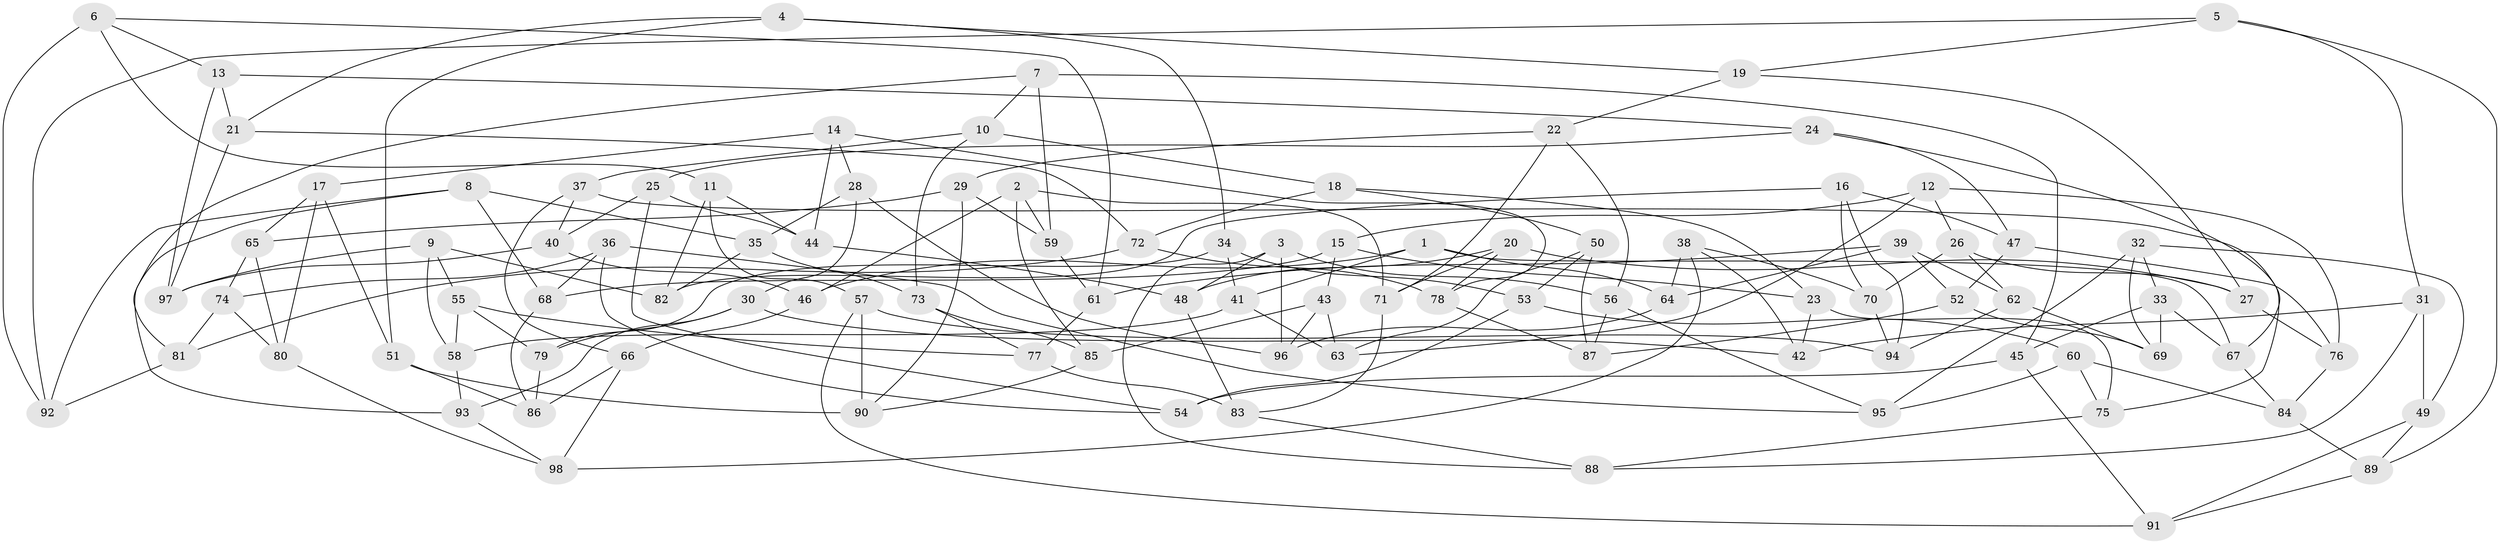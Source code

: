 // coarse degree distribution, {4: 0.4927536231884058, 3: 0.10144927536231885, 6: 0.30434782608695654, 5: 0.10144927536231885}
// Generated by graph-tools (version 1.1) at 2025/38/03/04/25 23:38:04]
// undirected, 98 vertices, 196 edges
graph export_dot {
  node [color=gray90,style=filled];
  1;
  2;
  3;
  4;
  5;
  6;
  7;
  8;
  9;
  10;
  11;
  12;
  13;
  14;
  15;
  16;
  17;
  18;
  19;
  20;
  21;
  22;
  23;
  24;
  25;
  26;
  27;
  28;
  29;
  30;
  31;
  32;
  33;
  34;
  35;
  36;
  37;
  38;
  39;
  40;
  41;
  42;
  43;
  44;
  45;
  46;
  47;
  48;
  49;
  50;
  51;
  52;
  53;
  54;
  55;
  56;
  57;
  58;
  59;
  60;
  61;
  62;
  63;
  64;
  65;
  66;
  67;
  68;
  69;
  70;
  71;
  72;
  73;
  74;
  75;
  76;
  77;
  78;
  79;
  80;
  81;
  82;
  83;
  84;
  85;
  86;
  87;
  88;
  89;
  90;
  91;
  92;
  93;
  94;
  95;
  96;
  97;
  98;
  1 -- 41;
  1 -- 46;
  1 -- 64;
  1 -- 67;
  2 -- 85;
  2 -- 59;
  2 -- 71;
  2 -- 46;
  3 -- 88;
  3 -- 56;
  3 -- 48;
  3 -- 96;
  4 -- 34;
  4 -- 21;
  4 -- 19;
  4 -- 51;
  5 -- 92;
  5 -- 19;
  5 -- 31;
  5 -- 89;
  6 -- 61;
  6 -- 11;
  6 -- 13;
  6 -- 92;
  7 -- 81;
  7 -- 45;
  7 -- 10;
  7 -- 59;
  8 -- 68;
  8 -- 93;
  8 -- 35;
  8 -- 92;
  9 -- 97;
  9 -- 82;
  9 -- 55;
  9 -- 58;
  10 -- 73;
  10 -- 37;
  10 -- 18;
  11 -- 82;
  11 -- 44;
  11 -- 57;
  12 -- 63;
  12 -- 15;
  12 -- 76;
  12 -- 26;
  13 -- 97;
  13 -- 21;
  13 -- 24;
  14 -- 78;
  14 -- 17;
  14 -- 28;
  14 -- 44;
  15 -- 43;
  15 -- 68;
  15 -- 23;
  16 -- 82;
  16 -- 94;
  16 -- 70;
  16 -- 47;
  17 -- 80;
  17 -- 51;
  17 -- 65;
  18 -- 23;
  18 -- 50;
  18 -- 72;
  19 -- 27;
  19 -- 22;
  20 -- 48;
  20 -- 71;
  20 -- 78;
  20 -- 27;
  21 -- 97;
  21 -- 72;
  22 -- 71;
  22 -- 56;
  22 -- 29;
  23 -- 75;
  23 -- 42;
  24 -- 67;
  24 -- 25;
  24 -- 47;
  25 -- 54;
  25 -- 44;
  25 -- 40;
  26 -- 27;
  26 -- 62;
  26 -- 70;
  27 -- 76;
  28 -- 96;
  28 -- 30;
  28 -- 35;
  29 -- 59;
  29 -- 90;
  29 -- 65;
  30 -- 42;
  30 -- 79;
  30 -- 93;
  31 -- 42;
  31 -- 88;
  31 -- 49;
  32 -- 95;
  32 -- 33;
  32 -- 49;
  32 -- 69;
  33 -- 67;
  33 -- 45;
  33 -- 69;
  34 -- 41;
  34 -- 53;
  34 -- 79;
  35 -- 82;
  35 -- 73;
  36 -- 54;
  36 -- 68;
  36 -- 74;
  36 -- 95;
  37 -- 66;
  37 -- 40;
  37 -- 75;
  38 -- 98;
  38 -- 64;
  38 -- 42;
  38 -- 70;
  39 -- 62;
  39 -- 52;
  39 -- 64;
  39 -- 61;
  40 -- 46;
  40 -- 97;
  41 -- 63;
  41 -- 58;
  43 -- 96;
  43 -- 85;
  43 -- 63;
  44 -- 48;
  45 -- 91;
  45 -- 54;
  46 -- 66;
  47 -- 76;
  47 -- 52;
  48 -- 83;
  49 -- 91;
  49 -- 89;
  50 -- 63;
  50 -- 53;
  50 -- 87;
  51 -- 90;
  51 -- 86;
  52 -- 87;
  52 -- 69;
  53 -- 54;
  53 -- 60;
  55 -- 77;
  55 -- 58;
  55 -- 79;
  56 -- 87;
  56 -- 95;
  57 -- 90;
  57 -- 94;
  57 -- 91;
  58 -- 93;
  59 -- 61;
  60 -- 75;
  60 -- 95;
  60 -- 84;
  61 -- 77;
  62 -- 94;
  62 -- 69;
  64 -- 96;
  65 -- 74;
  65 -- 80;
  66 -- 86;
  66 -- 98;
  67 -- 84;
  68 -- 86;
  70 -- 94;
  71 -- 83;
  72 -- 81;
  72 -- 78;
  73 -- 77;
  73 -- 85;
  74 -- 80;
  74 -- 81;
  75 -- 88;
  76 -- 84;
  77 -- 83;
  78 -- 87;
  79 -- 86;
  80 -- 98;
  81 -- 92;
  83 -- 88;
  84 -- 89;
  85 -- 90;
  89 -- 91;
  93 -- 98;
}
